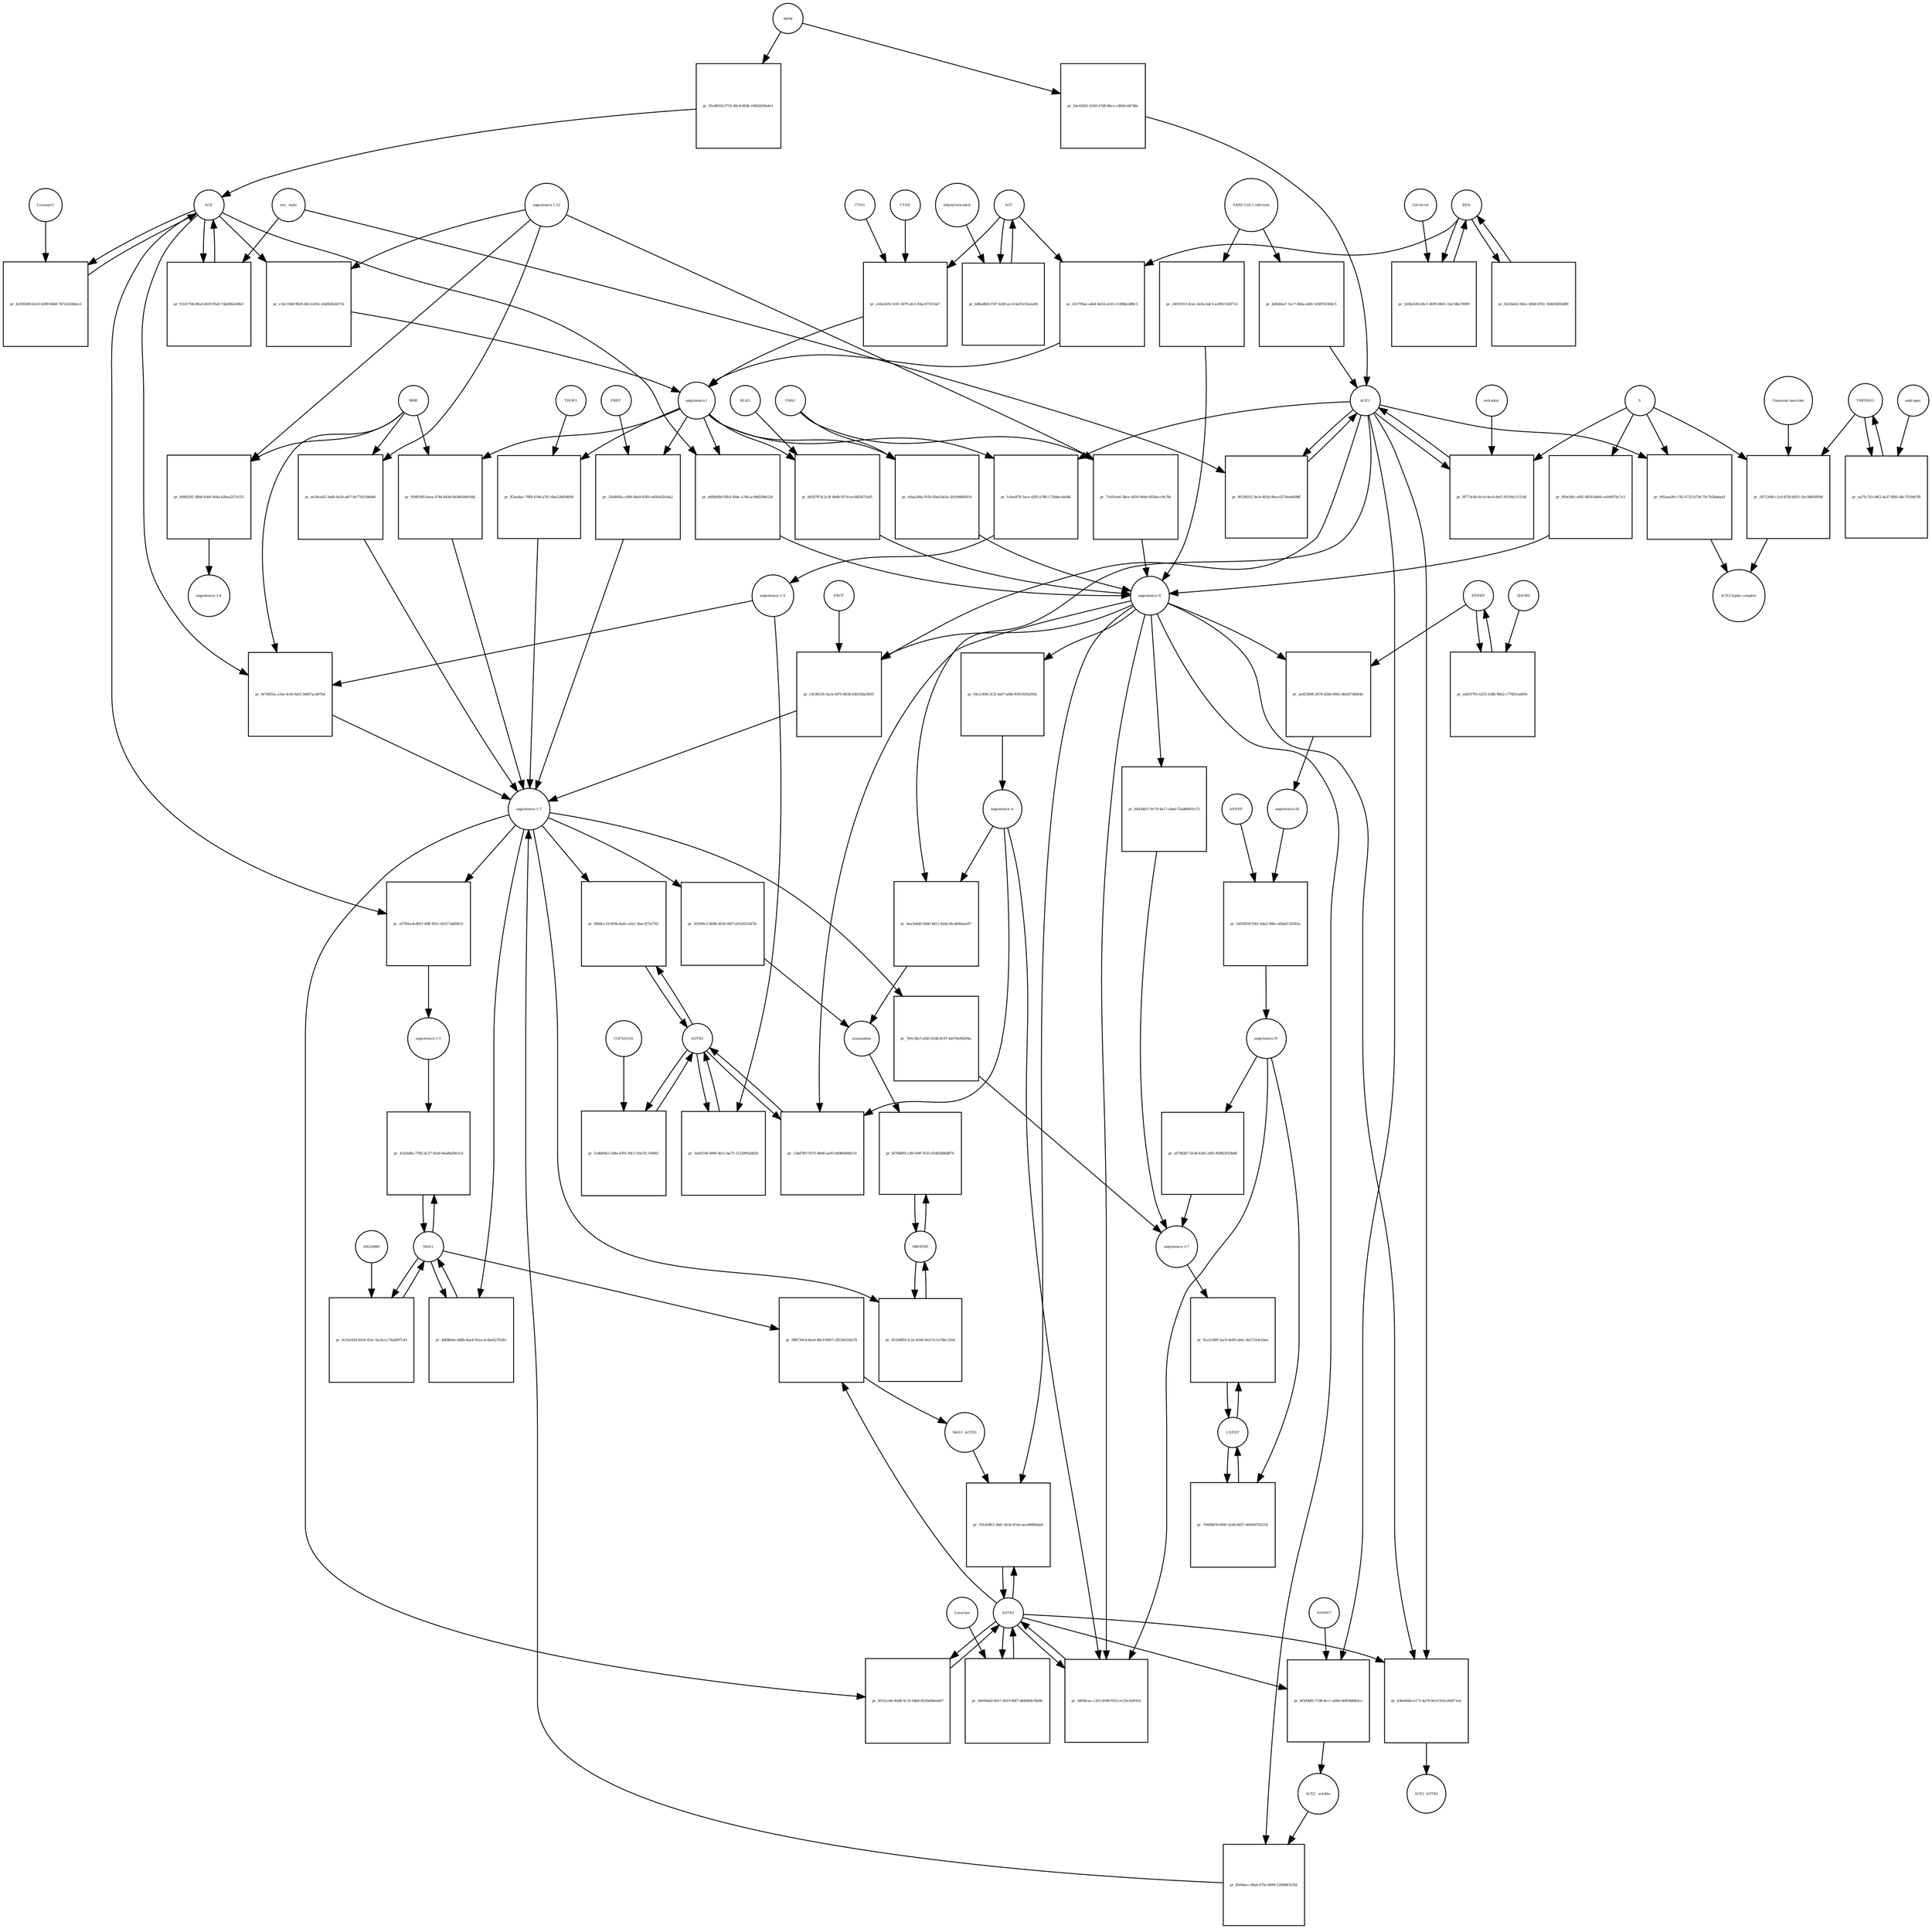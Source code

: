 strict digraph  {
"angiotensin I" [annotation="urn_miriam_obo.chebi_CHEBI%3A2718", bipartite=0, cls="simple chemical", fontsize=4, label="angiotensin I", shape=circle];
"pr_a6fbb9b0-95b3-49dc-a7d4-ac98d208e52d" [annotation="", bipartite=1, cls=process, fontsize=4, label="pr_a6fbb9b0-95b3-49dc-a7d4-ac98d208e52d", shape=square];
"angiotensin II" [annotation="urn_miriam_obo.chebi_CHEBI%3A2718", bipartite=0, cls="simple chemical", fontsize=4, label="angiotensin II", shape=circle];
ACE [annotation="urn_miriam_hgnc_HGNC%3A2707", bipartite=0, cls=macromolecule, fontsize=4, label=ACE, shape=circle];
"pr_1cfea876-5ace-45f9-a786-c726dec4a6d6" [annotation="", bipartite=1, cls=process, fontsize=4, label="pr_1cfea876-5ace-45f9-a786-c726dec4a6d6", shape=square];
"angiotensin 1-9" [annotation="urn_miriam_obo.chebi_CHEBI%3A80128", bipartite=0, cls="simple chemical", fontsize=4, label="angiotensin 1-9", shape=circle];
ACE2 [annotation="urn_miriam_hgnc_HGNC%3A13557", bipartite=0, cls=macromolecule, fontsize=4, label=ACE2, shape=circle];
"pr_9e74855a-a16e-4c4f-9af3-3d687acb97b4" [annotation="", bipartite=1, cls=process, fontsize=4, label="pr_9e74855a-a16e-4c4f-9af3-3d687acb97b4", shape=square];
"angiotensin 1-7" [annotation="urn_miriam_obo.chebi_CHEBI%3A55438", bipartite=0, cls="simple chemical", fontsize=4, label="angiotensin 1-7", shape=circle];
MME [annotation="urn_miriam_hgnc_HGNC%3A7154", bipartite=0, cls=macromolecule, fontsize=4, label=MME, shape=circle];
"pr_c4c9b518-5acb-4d75-8638-b3b530af3935" [annotation="", bipartite=1, cls=process, fontsize=4, label="pr_c4c9b518-5acb-4d75-8638-b3b530af3935", shape=square];
PRCP [annotation="urn_miriam_hgnc_HGNC%3A9344", bipartite=0, cls=macromolecule, fontsize=4, label=PRCP, shape=circle];
"pr_a5789ce4-d047-49ff-891c-60217a8d4812" [annotation="", bipartite=1, cls=process, fontsize=4, label="pr_a5789ce4-d047-49ff-891c-60217a8d4812", shape=square];
"angiotensin 1-5" [annotation="urn_miriam_obo.chebi_CHEBI%3A80129", bipartite=0, cls="simple chemical", fontsize=4, label="angiotensin 1-5", shape=circle];
REN [annotation="urn_miriam_hgnc_HGNC%3A9958", bipartite=0, cls=macromolecule, fontsize=4, label=REN, shape=circle];
"pr_520bc636-64c3-4695-b9e5-33a7d8a70009" [annotation="", bipartite=1, cls="omitted process", fontsize=4, label="pr_520bc636-64c3-4695-b9e5-33a7d8a70009", shape=square];
Calcitriol [annotation="urn_miriam_obo.chebi_CHEBI%3A17823", bipartite=0, cls="simple chemical", fontsize=4, label=Calcitriol, shape=circle];
AGT [annotation="urn_miriam_hgnc_HGNC%3A333", bipartite=0, cls=macromolecule, fontsize=4, label=AGT, shape=circle];
"pr_435795ae-ade4-4e54-a103-c5388dcd08c3" [annotation="", bipartite=1, cls=process, fontsize=4, label="pr_435795ae-ade4-4e54-a103-c5388dcd08c3", shape=square];
"pr_f69816f6-0aea-474d-8436-0b38654493dd" [annotation="", bipartite=1, cls=process, fontsize=4, label="pr_f69816f6-0aea-474d-8436-0b38654493dd", shape=square];
MAS1 [annotation="urn_miriam_hgnc_HGNC%3A6899", bipartite=0, cls=macromolecule, fontsize=4, label=MAS1, shape=circle];
"pr_422ebdfa-7392-4c37-92e6-0eaf8af8e1cd" [annotation="", bipartite=1, cls=process, fontsize=4, label="pr_422ebdfa-7392-4c37-92e6-0eaf8af8e1cd", shape=square];
"pr_302f06c5-869b-465d-94f7-a922023247fc" [annotation="", bipartite=1, cls=process, fontsize=4, label="pr_302f06c5-869b-465d-94f7-a922023247fc", shape=square];
alamandine [annotation="urn_miriam_pubchem.compound_44192273", bipartite=0, cls="simple chemical", fontsize=4, label=alamandine, shape=circle];
"pr_fdc2149d-315f-4a07-afb6-8391020a056b" [annotation="", bipartite=1, cls=process, fontsize=4, label="pr_fdc2149d-315f-4a07-afb6-8391020a056b", shape=square];
"angiotensin A" [annotation="urn_miriam_kegg.compound_C20970|urn_miriam_pubchem.compound_91691124", bipartite=0, cls="simple chemical", fontsize=4, label="angiotensin A", shape=circle];
"pr_6ea3e8d8-56b0-4d11-8a9a-f4cb844eae97" [annotation="", bipartite=1, cls=process, fontsize=4, label="pr_6ea3e8d8-56b0-4d11-8a9a-f4cb844eae97", shape=square];
"pr_aed23898-2874-428d-9865-6bfa9748064e" [annotation="", bipartite=1, cls=process, fontsize=4, label="pr_aed23898-2874-428d-9865-6bfa9748064e", shape=square];
"angiotensin III" [annotation="urn_miriam_obo.chebi_CHEBI%3A89666", bipartite=0, cls="simple chemical", fontsize=4, label="angiotensin III", shape=circle];
ENPEP [annotation="urn_miriam_hgnc_HGNC%3A3355", bipartite=0, cls=macromolecule, fontsize=4, label=ENPEP, shape=circle];
"pr_5d55f659-f561-44a5-960c-a0da6129283a" [annotation="", bipartite=1, cls=process, fontsize=4, label="pr_5d55f659-f561-44a5-960c-a0da6129283a", shape=square];
"angiotensin IV" [annotation="urn_miriam_obo.chebi_CHEBI%3A80127", bipartite=0, cls="simple chemical", fontsize=4, label="angiotensin IV", shape=circle];
"ANPEP " [annotation="urn_miriam_hgnc_HGNC%3A500", bipartite=0, cls=macromolecule, fontsize=4, label="ANPEP ", shape=circle];
AGTR2 [annotation="urn_miriam_hgnc_HGNC%3A338", bipartite=0, cls=macromolecule, fontsize=4, label=AGTR2, shape=circle];
"pr_1edb60b2-cb8e-4391-99c1-00a7fc7e8841" [annotation="", bipartite=1, cls=process, fontsize=4, label="pr_1edb60b2-cb8e-4391-99c1-00a7fc7e8841", shape=square];
CGP42112A [annotation="urn_miriam_obo.chebi_CHEBI%3A147302", bipartite=0, cls="simple chemical", fontsize=4, label=CGP42112A, shape=circle];
"pr_f421beb3-9d2c-484d-b7b1-30d20bf02d89" [annotation="", bipartite=1, cls=process, fontsize=4, label="pr_f421beb3-9d2c-484d-b7b1-30d20bf02d89", shape=square];
"pr_bf3d3bf5-7c96-4ccc-a660-0eff948db5cc" [annotation="", bipartite=1, cls=process, fontsize=4, label="pr_bf3d3bf5-7c96-4ccc-a660-0eff948db5cc", shape=square];
"ACE2_ soluble" [annotation="urn_miriam_hgnc.symbol_ACE2", bipartite=0, cls=macromolecule, fontsize=4, label="ACE2_ soluble", shape=circle];
ADAM17 [annotation="urn_miriam_hgnc_HGNC%3A195", bipartite=0, cls=macromolecule, fontsize=4, label=ADAM17, shape=circle];
AGTR1 [annotation="urn_miriam_hgnc_HGNC%3A336", bipartite=0, cls=macromolecule, fontsize=4, label=AGTR1, shape=circle];
"pr_c5dd7ff0-9370-4b68-aa95-b896849d011f" [annotation="", bipartite=1, cls=process, fontsize=4, label="pr_c5dd7ff0-9370-4b68-aa95-b896849d011f", shape=square];
"pr_20c45831-4549-47d8-8bcc-cd9d5c64748c" [annotation="", bipartite=1, cls=process, fontsize=4, label="pr_20c45831-4549-47d8-8bcc-cd9d5c64748c", shape=square];
aging [annotation="urn_miriam_obo.go_GO%3A0007568", bipartite=0, cls=phenotype, fontsize=4, label=aging, shape=circle];
MRGPRD [annotation="urn_miriam_hgnc_HGNC%3A29626", bipartite=0, cls=macromolecule, fontsize=4, label=MRGPRD, shape=circle];
"pr_bf7b68f9-c3f0-40ff-9525-634b5b86d876" [annotation="", bipartite=1, cls=process, fontsize=4, label="pr_bf7b68f9-c3f0-40ff-9525-634b5b86d876", shape=square];
"pr_ffe04acc-f8a4-475e-8b99-120f84f1b7bf" [annotation="", bipartite=1, cls=process, fontsize=4, label="pr_ffe04acc-f8a4-475e-8b99-120f84f1b7bf", shape=square];
"pr_91e88325-f755-48c8-865b-19602d36e4e1" [annotation="", bipartite=1, cls=process, fontsize=4, label="pr_91e88325-f755-48c8-865b-19602d36e4e1", shape=square];
"pr_8f536052-3acb-402d-9fea-6374eedd0bff" [annotation="", bipartite=1, cls=process, fontsize=4, label="pr_8f536052-3acb-402d-9fea-6374eedd0bff", shape=square];
"sex_ male" [annotation=urn_miriam_mesh_D008297, bipartite=0, cls=phenotype, fontsize=4, label="sex_ male", shape=circle];
"pr_9f0e56fc-ef82-4818-bb04-ca09497bc7e3" [annotation="", bipartite=1, cls=process, fontsize=4, label="pr_9f0e56fc-ef82-4818-bb04-ca09497bc7e3", shape=square];
S [annotation="urn_miriam_uniprot_P0DTC2|urn_miriam_uniprot_P59594", bipartite=0, cls=macromolecule, fontsize=4, label=S, shape=circle];
"pr_f514170d-80a3-461f-95e0-7dab962e08e3" [annotation="", bipartite=1, cls=process, fontsize=4, label="pr_f514170d-80a3-461f-95e0-7dab962e08e3", shape=square];
"pr_44f0bcac-c352-4598-9312-ec33cfa0f41b" [annotation="", bipartite=1, cls=process, fontsize=4, label="pr_44f0bcac-c352-4598-9312-ec33cfa0f41b", shape=square];
"pr_b36a604a-e171-4a79-9acf-932cd56f71e6" [annotation="", bipartite=1, cls=process, fontsize=4, label="pr_b36a604a-e171-4a79-9acf-932cd56f71e6", shape=square];
ACE2_AGTR1 [annotation=urn_miriam_pubmed_25225202, bipartite=0, cls=complex, fontsize=4, label=ACE2_AGTR1, shape=circle];
"pr_092aaa99-c742-4732-b736-70c7b38a6ad3" [annotation="", bipartite=1, cls=process, fontsize=4, label="pr_092aaa99-c742-4732-b736-70c7b38a6ad3", shape=square];
"ACE2-Spike complex" [annotation=urn_miriam_pubmed_32275855, bipartite=0, cls=complex, fontsize=4, label="ACE2-Spike complex", shape=circle];
"pr_24019313-dcec-4e0a-bdc3-a2891532671d" [annotation="", bipartite=1, cls=process, fontsize=4, label="pr_24019313-dcec-4e0a-bdc3-a2891532671d", shape=square];
"SARS-CoV-2 infection" [annotation="urn_miriam_taxonomy_2697049|urn_miriam_mesh_C000657245", bipartite=0, cls=phenotype, fontsize=4, label="SARS-CoV-2 infection", shape=circle];
"angiotensin 1-12" [annotation=urn_miriam_pubmed_27465904, bipartite=0, cls="simple chemical", fontsize=4, label="angiotensin 1-12", shape=circle];
"pr_71e91ee6-3bce-4659-96de-0030ecc9e78e" [annotation="", bipartite=1, cls=process, fontsize=4, label="pr_71e91ee6-3bce-4659-96de-0030ecc9e78e", shape=square];
CMA1 [annotation="urn_miriam_hgnc_HGNC%3A2097", bipartite=0, cls=macromolecule, fontsize=4, label=CMA1, shape=circle];
TMPRSS2 [annotation="urn_miriam_hgnc_HGNC%3A11876", bipartite=0, cls=macromolecule, fontsize=4, label=TMPRSS2, shape=circle];
"pr_ea75c7b3-d4f2-4a37-8f85-66c7f10d47f8" [annotation="", bipartite=1, cls="omitted process", fontsize=4, label="pr_ea75c7b3-d4f2-4a37-8f85-66c7f10d47f8", shape=square];
androgen [annotation="urn_miriam_obo.chebi_CHEBI%3A50113", bipartite=0, cls="simple chemical", fontsize=4, label=androgen, shape=circle];
"pr_bf6fd292-38b8-4366-964a-b2baa257e535" [annotation="", bipartite=1, cls=process, fontsize=4, label="pr_bf6fd292-38b8-4366-964a-b2baa257e535", shape=square];
"angiotensin 1-4" [annotation=urn_miriam_pubmed_22490446, bipartite=0, cls="simple chemical", fontsize=4, label="angiotensin 1-4", shape=circle];
"pr_98d730c4-dea0-48c9-8967-c8539c036e78" [annotation="", bipartite=1, cls=process, fontsize=4, label="pr_98d730c4-dea0-48c9-8967-c8539c036e78", shape=square];
MAS1_AGTR1 [annotation=urn_miriam_pubmed_15809376, bipartite=0, cls=complex, fontsize=4, label=MAS1_AGTR1, shape=circle];
"pr_19143963-38d1-463a-87a6-aecd06fbfba8" [annotation="", bipartite=1, cls=process, fontsize=4, label="pr_19143963-38d1-463a-87a6-aecd06fbfba8", shape=square];
"pr_6c935569-b3c0-4269-b668-787e23244ecd" [annotation="", bipartite=1, cls=process, fontsize=4, label="pr_6c935569-b3c0-4269-b668-787e23244ecd", shape=square];
Lisinopril [annotation="urn_miriam_obo.chebi_CHEBI%3A43755", bipartite=0, cls="simple chemical", fontsize=4, label=Lisinopril, shape=circle];
"pr_c14c1068-9620-40c5-b93c-b5d5b5e46752" [annotation="", bipartite=1, cls=process, fontsize=4, label="pr_c14c1068-9620-40c5-b93c-b5d5b5e46752", shape=square];
LNPEP [annotation="urn_miriam_hgnc_HGNC%3A6656", bipartite=0, cls=macromolecule, fontsize=4, label=LNPEP, shape=circle];
"pr_70480b78-0095-424b-8827-06f69d762318" [annotation="", bipartite=1, cls=process, fontsize=4, label="pr_70480b78-0095-424b-8827-06f69d762318", shape=square];
"pr_ee24ca43-3a68-4a50-a6f7-8e77d5106d4d" [annotation="", bipartite=1, cls=process, fontsize=4, label="pr_ee24ca43-3a68-4a50-a6f7-8e77d5106d4d", shape=square];
"pr_0c02e43d-4434-45ec-ba1b-ec74ab697c43" [annotation="", bipartite=1, cls=process, fontsize=4, label="pr_0c02e43d-4434-45ec-ba1b-ec74ab697c43", shape=square];
AR234960 [annotation="urn_miriam_pubchem.compound_146025955", bipartite=0, cls="simple chemical", fontsize=4, label=AR234960, shape=circle];
"pr_add10781-6255-428b-9b62-c774f2ead09e" [annotation="", bipartite=1, cls=process, fontsize=4, label="pr_add10781-6255-428b-9b62-c774f2ead09e", shape=square];
QGC001 [annotation=urn_miriam_pubmed_24337978, bipartite=0, cls="simple chemical", fontsize=4, label=QGC001, shape=circle];
"pr_ce6e2d35-5c01-487f-afe1-83ac67351be7" [annotation="", bipartite=1, cls=process, fontsize=4, label="pr_ce6e2d35-5c01-487f-afe1-83ac67351be7", shape=square];
CTSD [annotation="urn_miriam_hgnc_HGNC%3A2529", bipartite=0, cls=macromolecule, fontsize=4, label=CTSD, shape=circle];
CTSG [annotation="urn_miriam_hgnc_HGNC%3A2532", bipartite=0, cls=macromolecule, fontsize=4, label=CTSG, shape=circle];
"pr_e0aa248a-91fb-45ad-8a5a-2b109860f414" [annotation="", bipartite=1, cls=process, fontsize=4, label="pr_e0aa248a-91fb-45ad-8a5a-2b109860f414", shape=square];
"pr_b926787d-2c3f-4b8b-957d-ee5483d75a85" [annotation="", bipartite=1, cls=process, fontsize=4, label="pr_b926787d-2c3f-4b8b-957d-ee5483d75a85", shape=square];
KLK1 [annotation="urn_miriam_hgnc_HGNC%3A6357", bipartite=0, cls=macromolecule, fontsize=4, label=KLK1, shape=circle];
"pr_ff2ea4ac-70f8-4194-a761-6be22b83d050" [annotation="", bipartite=1, cls=process, fontsize=4, label="pr_ff2ea4ac-70f8-4194-a761-6be22b83d050", shape=square];
THOP1 [annotation="urn_miriam_hgnc_HGNC%3A11793", bipartite=0, cls=macromolecule, fontsize=4, label=THOP1, shape=circle];
"pr_33a8695a-c689-46a9-8385-e45fe42b14a2" [annotation="", bipartite=1, cls=process, fontsize=4, label="pr_33a8695a-c689-46a9-8385-e45fe42b14a2", shape=square];
PREP [annotation="urn_miriam_hgnc_HGNC%3A9358", bipartite=0, cls=macromolecule, fontsize=4, label=PREP, shape=circle];
"pr_50e004d2-8417-4019-80f7-d849b9b78e86" [annotation="", bipartite=1, cls=process, fontsize=4, label="pr_50e004d2-8417-4019-80f7-d849b9b78e86", shape=square];
Losartan [annotation="urn_miriam_obo.chebi_CHEBI%3A6541", bipartite=0, cls="simple chemical", fontsize=4, label=Losartan, shape=circle];
"pr_b032ce4e-82d6-4c33-94d4-d535e84eeb07" [annotation="", bipartite=1, cls=process, fontsize=4, label="pr_b032ce4e-82d6-4c33-94d4-d535e84eeb07", shape=square];
"pr_688dcc10-093b-4a6c-a5a1-3bec5f7a5781" [annotation="", bipartite=1, cls=process, fontsize=4, label="pr_688dcc10-093b-4a6c-a5a1-3bec5f7a5781", shape=square];
"pr_3efaf1d9-4890-4b1c-ba75-2122095e802b" [annotation="", bipartite=1, cls=process, fontsize=4, label="pr_3efaf1d9-4890-4b1c-ba75-2122095e802b", shape=square];
"pr_4dfdb0ae-dd8b-4ae4-91ea-ac4ae6276283" [annotation="", bipartite=1, cls=process, fontsize=4, label="pr_4dfdb0ae-dd8b-4ae4-91ea-ac4ae6276283", shape=square];
"pr_d11b48fd-5c2a-4566-9ecf-fc1a70bc31b4" [annotation="", bipartite=1, cls=process, fontsize=4, label="pr_d11b48fd-5c2a-4566-9ecf-fc1a70bc31b4", shape=square];
"pr_7b9c28cf-a5d5-42db-8c97-4a976e86294a" [annotation="", bipartite=1, cls=process, fontsize=4, label="pr_7b9c28cf-a5d5-42db-8c97-4a976e86294a", shape=square];
"angiotensin 3-7" [annotation=urn_miriam_pubmed_30934934, bipartite=0, cls="simple chemical", fontsize=4, label="angiotensin 3-7", shape=circle];
"pr_b445db57-8c79-4a17-a0ad-72ad88601e72" [annotation="", bipartite=1, cls=process, fontsize=4, label="pr_b445db57-8c79-4a17-a0ad-72ad88601e72", shape=square];
"pr_af79d2d7-5e3d-43d5-af85-f69fb3010b86" [annotation="", bipartite=1, cls=process, fontsize=4, label="pr_af79d2d7-5e3d-43d5-af85-f69fb3010b86", shape=square];
"pr_5471264f-c2cd-47fd-b925-1bc58893f49d" [annotation="", bipartite=1, cls="omitted process", fontsize=4, label="pr_5471264f-c2cd-47fd-b925-1bc58893f49d", shape=square];
"Camostat mesilate" [annotation="urn_miriam_obo.chebi_CHEBI%3A135632", bipartite=0, cls="simple chemical", fontsize=4, label="Camostat mesilate", shape=circle];
"pr_0ca5c889-3ac9-4e69-ab6c-9a5721de1bea" [annotation="", bipartite=1, cls=process, fontsize=4, label="pr_0ca5c889-3ac9-4e69-ab6c-9a5721de1bea", shape=square];
"pr_0f773cbb-0ccb-4ec6-8af1-95104c2131d4" [annotation="", bipartite=1, cls="omitted process", fontsize=4, label="pr_0f773cbb-0ccb-4ec6-8af1-95104c2131d4", shape=square];
estradiol [annotation="urn_miriam_obo.chebi_CHEBI%3A16469", bipartite=0, cls="simple chemical", fontsize=4, label=estradiol, shape=circle];
"pr_b48ad825-f5f7-420f-acc6-bef1e55eea96" [annotation="", bipartite=1, cls="omitted process", fontsize=4, label="pr_b48ad825-f5f7-420f-acc6-bef1e55eea96", shape=square];
ethynylestradiol [annotation="urn_miriam_obo.chebi_CHEBI%3A4903", bipartite=0, cls="simple chemical", fontsize=4, label=ethynylestradiol, shape=circle];
"pr_bd560ea7-1ec7-4b6a-a6fd-1d38762364c5" [annotation="", bipartite=1, cls=process, fontsize=4, label="pr_bd560ea7-1ec7-4b6a-a6fd-1d38762364c5", shape=square];
"angiotensin I" -> "pr_a6fbb9b0-95b3-49dc-a7d4-ac98d208e52d"  [annotation="", interaction_type=consumption];
"angiotensin I" -> "pr_1cfea876-5ace-45f9-a786-c726dec4a6d6"  [annotation="", interaction_type=consumption];
"angiotensin I" -> "pr_f69816f6-0aea-474d-8436-0b38654493dd"  [annotation="", interaction_type=consumption];
"angiotensin I" -> "pr_e0aa248a-91fb-45ad-8a5a-2b109860f414"  [annotation="", interaction_type=consumption];
"angiotensin I" -> "pr_b926787d-2c3f-4b8b-957d-ee5483d75a85"  [annotation="", interaction_type=consumption];
"angiotensin I" -> "pr_ff2ea4ac-70f8-4194-a761-6be22b83d050"  [annotation="", interaction_type=consumption];
"angiotensin I" -> "pr_33a8695a-c689-46a9-8385-e45fe42b14a2"  [annotation="", interaction_type=consumption];
"pr_a6fbb9b0-95b3-49dc-a7d4-ac98d208e52d" -> "angiotensin II"  [annotation="", interaction_type=production];
"angiotensin II" -> "pr_c4c9b518-5acb-4d75-8638-b3b530af3935"  [annotation="", interaction_type=consumption];
"angiotensin II" -> "pr_fdc2149d-315f-4a07-afb6-8391020a056b"  [annotation="", interaction_type=consumption];
"angiotensin II" -> "pr_aed23898-2874-428d-9865-6bfa9748064e"  [annotation="", interaction_type=consumption];
"angiotensin II" -> "pr_c5dd7ff0-9370-4b68-aa95-b896849d011f"  [annotation="urn_miriam_pubmed_17630322|urn_miriam_taxonomy_9606|urn_miriam_pubmed_17138938", interaction_type=stimulation];
"angiotensin II" -> "pr_ffe04acc-f8a4-475e-8b99-120f84f1b7bf"  [annotation="", interaction_type=consumption];
"angiotensin II" -> "pr_44f0bcac-c352-4598-9312-ec33cfa0f41b"  [annotation="urn_miriam_pubmed_26497614|urn_miriam_taxonomy_10116|urn_miriam_pubmed_17630322|urn_miriam_pubmed_32333398|urn_miriam_pubmed_17138938|urn_miriam_taxonomy_9606", interaction_type=stimulation];
"angiotensin II" -> "pr_b36a604a-e171-4a79-9acf-932cd56f71e6"  [annotation="urn_miriam_pubmed_25225202|urn_miriam_taxonomy_9606", interaction_type=inhibition];
"angiotensin II" -> "pr_19143963-38d1-463a-87a6-aecd06fbfba8"  [annotation="urn_miriam_pubmed_15809376|urn_miriam_taxonomy_9606", interaction_type=stimulation];
"angiotensin II" -> "pr_b445db57-8c79-4a17-a0ad-72ad88601e72"  [annotation="", interaction_type=consumption];
ACE -> "pr_a6fbb9b0-95b3-49dc-a7d4-ac98d208e52d"  [annotation="urn_miriam_taxonomy_9606|urn_miriam_pubmed_10969042", interaction_type=catalysis];
ACE -> "pr_9e74855a-a16e-4c4f-9af3-3d687acb97b4"  [annotation="urn_miriam_pubmed_15283675|urn_miriam_taxonomy_9606", interaction_type=catalysis];
ACE -> "pr_a5789ce4-d047-49ff-891c-60217a8d4812"  [annotation="urn_miriam_pubmed_10969042|urn_miriam_taxonomy_9606", interaction_type=catalysis];
ACE -> "pr_f514170d-80a3-461f-95e0-7dab962e08e3"  [annotation="", interaction_type=consumption];
ACE -> "pr_6c935569-b3c0-4269-b668-787e23244ecd"  [annotation="", interaction_type=consumption];
ACE -> "pr_c14c1068-9620-40c5-b93c-b5d5b5e46752"  [annotation="urn_miriam_pubmed_22490446|urn_miriam_taxonomy_10116", interaction_type=catalysis];
"pr_1cfea876-5ace-45f9-a786-c726dec4a6d6" -> "angiotensin 1-9"  [annotation="", interaction_type=production];
"angiotensin 1-9" -> "pr_9e74855a-a16e-4c4f-9af3-3d687acb97b4"  [annotation="", interaction_type=consumption];
"angiotensin 1-9" -> "pr_3efaf1d9-4890-4b1c-ba75-2122095e802b"  [annotation="urn_miriam_pubmed_30048754|urn_miriam_taxonomy_10116", interaction_type=stimulation];
ACE2 -> "pr_1cfea876-5ace-45f9-a786-c726dec4a6d6"  [annotation="urn_miriam_pubmed_10969042|urn_miriam_taxonomy_9606", interaction_type=catalysis];
ACE2 -> "pr_c4c9b518-5acb-4d75-8638-b3b530af3935"  [annotation="urn_miriam_taxonomy_10090|urn_miriam_pubmed_23392115", interaction_type=catalysis];
ACE2 -> "pr_6ea3e8d8-56b0-4d11-8a9a-f4cb844eae97"  [annotation="urn_miriam_pubmed_23446738|urn_miriam_taxonomy_9606", interaction_type=catalysis];
ACE2 -> "pr_bf3d3bf5-7c96-4ccc-a660-0eff948db5cc"  [annotation="", interaction_type=consumption];
ACE2 -> "pr_8f536052-3acb-402d-9fea-6374eedd0bff"  [annotation="", interaction_type=consumption];
ACE2 -> "pr_b36a604a-e171-4a79-9acf-932cd56f71e6"  [annotation="", interaction_type=consumption];
ACE2 -> "pr_092aaa99-c742-4732-b736-70c7b38a6ad3"  [annotation="", interaction_type=consumption];
ACE2 -> "pr_0f773cbb-0ccb-4ec6-8af1-95104c2131d4"  [annotation="", interaction_type=consumption];
"pr_9e74855a-a16e-4c4f-9af3-3d687acb97b4" -> "angiotensin 1-7"  [annotation="", interaction_type=production];
"angiotensin 1-7" -> "pr_a5789ce4-d047-49ff-891c-60217a8d4812"  [annotation="", interaction_type=consumption];
"angiotensin 1-7" -> "pr_302f06c5-869b-465d-94f7-a922023247fc"  [annotation="", interaction_type=consumption];
"angiotensin 1-7" -> "pr_b032ce4e-82d6-4c33-94d4-d535e84eeb07"  [annotation="urn_miriam_pubmed_29928987|urn_miriam_taxonomy_9606", interaction_type=inhibition];
"angiotensin 1-7" -> "pr_688dcc10-093b-4a6c-a5a1-3bec5f7a5781"  [annotation="urn_miriam_pubmed_15767466|urn_miriam_taxonomy_10116", interaction_type=stimulation];
"angiotensin 1-7" -> "pr_4dfdb0ae-dd8b-4ae4-91ea-ac4ae6276283"  [annotation="urn_miriam_pubmed_27217404|urn_miriam_taxonomy_9606", interaction_type=stimulation];
"angiotensin 1-7" -> "pr_d11b48fd-5c2a-4566-9ecf-fc1a70bc31b4"  [annotation="urn_miriam_pubmed_27217404|urn_miriam_taxonomy_9606", interaction_type=stimulation];
"angiotensin 1-7" -> "pr_7b9c28cf-a5d5-42db-8c97-4a976e86294a"  [annotation="", interaction_type=consumption];
MME -> "pr_9e74855a-a16e-4c4f-9af3-3d687acb97b4"  [annotation="urn_miriam_pubmed_15283675|urn_miriam_taxonomy_9606", interaction_type=catalysis];
MME -> "pr_f69816f6-0aea-474d-8436-0b38654493dd"  [annotation="urn_miriam_taxonomy_9606|urn_miriam_pubmed_15283675", interaction_type=catalysis];
MME -> "pr_bf6fd292-38b8-4366-964a-b2baa257e535"  [annotation="urn_miriam_pubmed_22490446|urn_miriam_taxonomy_10116", interaction_type=catalysis];
MME -> "pr_ee24ca43-3a68-4a50-a6f7-8e77d5106d4d"  [annotation="urn_miriam_pubmed_22490446|urn_miriam_taxonomy_10116", interaction_type=catalysis];
"pr_c4c9b518-5acb-4d75-8638-b3b530af3935" -> "angiotensin 1-7"  [annotation="", interaction_type=production];
PRCP -> "pr_c4c9b518-5acb-4d75-8638-b3b530af3935"  [annotation="urn_miriam_taxonomy_10090|urn_miriam_pubmed_23392115", interaction_type=catalysis];
"pr_a5789ce4-d047-49ff-891c-60217a8d4812" -> "angiotensin 1-5"  [annotation="", interaction_type=production];
"angiotensin 1-5" -> "pr_422ebdfa-7392-4c37-92e6-0eaf8af8e1cd"  [annotation="urn_miriam_pubmed_27660028|urn_miriam_taxonomy_10116", interaction_type=stimulation];
REN -> "pr_520bc636-64c3-4695-b9e5-33a7d8a70009"  [annotation="", interaction_type=consumption];
REN -> "pr_435795ae-ade4-4e54-a103-c5388dcd08c3"  [annotation="urn_miriam_pubmed_10585461|urn_miriam_taxonomy_9606", interaction_type=catalysis];
REN -> "pr_f421beb3-9d2c-484d-b7b1-30d20bf02d89"  [annotation="", interaction_type=consumption];
"pr_520bc636-64c3-4695-b9e5-33a7d8a70009" -> REN  [annotation="", interaction_type=production];
Calcitriol -> "pr_520bc636-64c3-4695-b9e5-33a7d8a70009"  [annotation="urn_miriam_pubmed_12122115|urn_miriam_taxonomy_10090", interaction_type=inhibition];
AGT -> "pr_435795ae-ade4-4e54-a103-c5388dcd08c3"  [annotation="", interaction_type=consumption];
AGT -> "pr_ce6e2d35-5c01-487f-afe1-83ac67351be7"  [annotation="", interaction_type=consumption];
AGT -> "pr_b48ad825-f5f7-420f-acc6-bef1e55eea96"  [annotation="", interaction_type=consumption];
"pr_435795ae-ade4-4e54-a103-c5388dcd08c3" -> "angiotensin I"  [annotation="", interaction_type=production];
"pr_f69816f6-0aea-474d-8436-0b38654493dd" -> "angiotensin 1-7"  [annotation="", interaction_type=production];
MAS1 -> "pr_422ebdfa-7392-4c37-92e6-0eaf8af8e1cd"  [annotation="", interaction_type=consumption];
MAS1 -> "pr_98d730c4-dea0-48c9-8967-c8539c036e78"  [annotation="", interaction_type=consumption];
MAS1 -> "pr_0c02e43d-4434-45ec-ba1b-ec74ab697c43"  [annotation="", interaction_type=consumption];
MAS1 -> "pr_4dfdb0ae-dd8b-4ae4-91ea-ac4ae6276283"  [annotation="", interaction_type=consumption];
"pr_422ebdfa-7392-4c37-92e6-0eaf8af8e1cd" -> MAS1  [annotation="", interaction_type=production];
"pr_302f06c5-869b-465d-94f7-a922023247fc" -> alamandine  [annotation="", interaction_type=production];
alamandine -> "pr_bf7b68f9-c3f0-40ff-9525-634b5b86d876"  [annotation="urn_miriam_pubmed_23446738|urn_miriam_taxonomy_9606", interaction_type=stimulation];
"pr_fdc2149d-315f-4a07-afb6-8391020a056b" -> "angiotensin A"  [annotation="", interaction_type=production];
"angiotensin A" -> "pr_6ea3e8d8-56b0-4d11-8a9a-f4cb844eae97"  [annotation="", interaction_type=consumption];
"angiotensin A" -> "pr_c5dd7ff0-9370-4b68-aa95-b896849d011f"  [annotation="urn_miriam_pubmed_17630322|urn_miriam_taxonomy_9606|urn_miriam_pubmed_17138938", interaction_type=stimulation];
"angiotensin A" -> "pr_44f0bcac-c352-4598-9312-ec33cfa0f41b"  [annotation="urn_miriam_pubmed_26497614|urn_miriam_taxonomy_10116|urn_miriam_pubmed_17630322|urn_miriam_pubmed_32333398|urn_miriam_pubmed_17138938|urn_miriam_taxonomy_9606", interaction_type=stimulation];
"pr_6ea3e8d8-56b0-4d11-8a9a-f4cb844eae97" -> alamandine  [annotation="", interaction_type=production];
"pr_aed23898-2874-428d-9865-6bfa9748064e" -> "angiotensin III"  [annotation="", interaction_type=production];
"angiotensin III" -> "pr_5d55f659-f561-44a5-960c-a0da6129283a"  [annotation="", interaction_type=consumption];
ENPEP -> "pr_aed23898-2874-428d-9865-6bfa9748064e"  [annotation="urn_miriam_pubmed_8876246|urn_miriam_taxonomy_10090", interaction_type=catalysis];
ENPEP -> "pr_add10781-6255-428b-9b62-c774f2ead09e"  [annotation="", interaction_type=consumption];
"pr_5d55f659-f561-44a5-960c-a0da6129283a" -> "angiotensin IV"  [annotation="", interaction_type=production];
"angiotensin IV" -> "pr_44f0bcac-c352-4598-9312-ec33cfa0f41b"  [annotation="urn_miriam_pubmed_26497614|urn_miriam_taxonomy_10116|urn_miriam_pubmed_17630322|urn_miriam_pubmed_32333398|urn_miriam_pubmed_17138938|urn_miriam_taxonomy_9606", interaction_type=stimulation];
"angiotensin IV" -> "pr_70480b78-0095-424b-8827-06f69d762318"  [annotation="urn_miriam_pubmed_11707427|urn_miriam_taxonomy_9606", interaction_type=stimulation];
"angiotensin IV" -> "pr_af79d2d7-5e3d-43d5-af85-f69fb3010b86"  [annotation="", interaction_type=consumption];
"ANPEP " -> "pr_5d55f659-f561-44a5-960c-a0da6129283a"  [annotation="urn_miriam_pubmed_8876246|urn_miriam_taxonomy_10090", interaction_type=catalysis];
AGTR2 -> "pr_1edb60b2-cb8e-4391-99c1-00a7fc7e8841"  [annotation="", interaction_type=consumption];
AGTR2 -> "pr_c5dd7ff0-9370-4b68-aa95-b896849d011f"  [annotation="", interaction_type=consumption];
AGTR2 -> "pr_688dcc10-093b-4a6c-a5a1-3bec5f7a5781"  [annotation="", interaction_type=consumption];
AGTR2 -> "pr_3efaf1d9-4890-4b1c-ba75-2122095e802b"  [annotation="", interaction_type=consumption];
"pr_1edb60b2-cb8e-4391-99c1-00a7fc7e8841" -> AGTR2  [annotation="", interaction_type=production];
CGP42112A -> "pr_1edb60b2-cb8e-4391-99c1-00a7fc7e8841"  [annotation="urn_miriam_pubmed_25014541|urn_miriam_taxonomy_9606", interaction_type=stimulation];
"pr_f421beb3-9d2c-484d-b7b1-30d20bf02d89" -> REN  [annotation="", interaction_type=production];
"pr_bf3d3bf5-7c96-4ccc-a660-0eff948db5cc" -> "ACE2_ soluble"  [annotation="", interaction_type=production];
"ACE2_ soluble" -> "pr_ffe04acc-f8a4-475e-8b99-120f84f1b7bf"  [annotation="urn_miriam_pubmed_28512108|urn_miriam_taxonomy_9606", interaction_type=stimulation];
ADAM17 -> "pr_bf3d3bf5-7c96-4ccc-a660-0eff948db5cc"  [annotation="urn_miriam_pubmed_24227843|urn_miriam_taxonomy_9606|urn_miriam_pubmed_32333398|urn_miriam_pubmed_28512108", interaction_type=catalysis];
AGTR1 -> "pr_bf3d3bf5-7c96-4ccc-a660-0eff948db5cc"  [annotation="urn_miriam_pubmed_24227843|urn_miriam_taxonomy_9606|urn_miriam_pubmed_32333398|urn_miriam_pubmed_28512108", interaction_type=stimulation];
AGTR1 -> "pr_44f0bcac-c352-4598-9312-ec33cfa0f41b"  [annotation="", interaction_type=consumption];
AGTR1 -> "pr_b36a604a-e171-4a79-9acf-932cd56f71e6"  [annotation="", interaction_type=consumption];
AGTR1 -> "pr_98d730c4-dea0-48c9-8967-c8539c036e78"  [annotation="", interaction_type=consumption];
AGTR1 -> "pr_19143963-38d1-463a-87a6-aecd06fbfba8"  [annotation="", interaction_type=consumption];
AGTR1 -> "pr_50e004d2-8417-4019-80f7-d849b9b78e86"  [annotation="", interaction_type=consumption];
AGTR1 -> "pr_b032ce4e-82d6-4c33-94d4-d535e84eeb07"  [annotation="", interaction_type=consumption];
"pr_c5dd7ff0-9370-4b68-aa95-b896849d011f" -> AGTR2  [annotation="", interaction_type=production];
"pr_20c45831-4549-47d8-8bcc-cd9d5c64748c" -> ACE2  [annotation="", interaction_type=production];
aging -> "pr_20c45831-4549-47d8-8bcc-cd9d5c64748c"  [annotation="urn_miriam_pubmed_20689271|urn_miriam_taxonomy_10116", interaction_type=inhibition];
aging -> "pr_91e88325-f755-48c8-865b-19602d36e4e1"  [annotation="urn_miriam_pubmed_20689271|urn_miriam_taxonomy_10116", interaction_type=stimulation];
MRGPRD -> "pr_bf7b68f9-c3f0-40ff-9525-634b5b86d876"  [annotation="", interaction_type=consumption];
MRGPRD -> "pr_d11b48fd-5c2a-4566-9ecf-fc1a70bc31b4"  [annotation="", interaction_type=consumption];
"pr_bf7b68f9-c3f0-40ff-9525-634b5b86d876" -> MRGPRD  [annotation="", interaction_type=production];
"pr_ffe04acc-f8a4-475e-8b99-120f84f1b7bf" -> "angiotensin 1-7"  [annotation="", interaction_type=production];
"pr_91e88325-f755-48c8-865b-19602d36e4e1" -> ACE  [annotation="", interaction_type=production];
"pr_8f536052-3acb-402d-9fea-6374eedd0bff" -> ACE2  [annotation="", interaction_type=production];
"sex_ male" -> "pr_8f536052-3acb-402d-9fea-6374eedd0bff"  [annotation="urn_miriam_pubmed_26171856|urn_miriam_taxonomy_10116", interaction_type=stimulation];
"sex_ male" -> "pr_f514170d-80a3-461f-95e0-7dab962e08e3"  [annotation="urn_miriam_pubmed_26171856|urn_miriam_taxonomy_10116", interaction_type=stimulation];
"pr_9f0e56fc-ef82-4818-bb04-ca09497bc7e3" -> "angiotensin II"  [annotation="", interaction_type=production];
S -> "pr_9f0e56fc-ef82-4818-bb04-ca09497bc7e3"  [annotation="urn_miriam_pubmed_16007097|urn_miriam_taxonomy_10090|urn_miriam_uniprot_P59594", interaction_type=stimulation];
S -> "pr_092aaa99-c742-4732-b736-70c7b38a6ad3"  [annotation="", interaction_type=consumption];
S -> "pr_5471264f-c2cd-47fd-b925-1bc58893f49d"  [annotation="", interaction_type=consumption];
S -> "pr_0f773cbb-0ccb-4ec6-8af1-95104c2131d4"  [annotation="urn_miriam_pubmed_32432918|urn_miriam_taxonomy_9606|urn_miriam_pubmed_19864379|urn_miriam_uniprot_P59594", interaction_type=inhibition];
"pr_f514170d-80a3-461f-95e0-7dab962e08e3" -> ACE  [annotation="", interaction_type=production];
"pr_44f0bcac-c352-4598-9312-ec33cfa0f41b" -> AGTR1  [annotation="", interaction_type=production];
"pr_b36a604a-e171-4a79-9acf-932cd56f71e6" -> ACE2_AGTR1  [annotation="", interaction_type=production];
"pr_092aaa99-c742-4732-b736-70c7b38a6ad3" -> "ACE2-Spike complex"  [annotation="", interaction_type=production];
"pr_24019313-dcec-4e0a-bdc3-a2891532671d" -> "angiotensin II"  [annotation="", interaction_type=production];
"SARS-CoV-2 infection" -> "pr_24019313-dcec-4e0a-bdc3-a2891532671d"  [annotation="urn_miriam_pubmed_32048163|urn_miriam_taxonomy_9606", interaction_type=stimulation];
"SARS-CoV-2 infection" -> "pr_bd560ea7-1ec7-4b6a-a6fd-1d38762364c5"  [annotation="urn_miriam_pubmed_32408336|urn_miriam_taxonomy_9606", interaction_type=inhibition];
"angiotensin 1-12" -> "pr_71e91ee6-3bce-4659-96de-0030ecc9e78e"  [annotation="", interaction_type=consumption];
"angiotensin 1-12" -> "pr_bf6fd292-38b8-4366-964a-b2baa257e535"  [annotation="", interaction_type=consumption];
"angiotensin 1-12" -> "pr_c14c1068-9620-40c5-b93c-b5d5b5e46752"  [annotation="", interaction_type=consumption];
"angiotensin 1-12" -> "pr_ee24ca43-3a68-4a50-a6f7-8e77d5106d4d"  [annotation="", interaction_type=consumption];
"pr_71e91ee6-3bce-4659-96de-0030ecc9e78e" -> "angiotensin II"  [annotation="", interaction_type=production];
CMA1 -> "pr_71e91ee6-3bce-4659-96de-0030ecc9e78e"  [annotation="urn_miriam_pubmed_22180785|urn_miriam_taxonomy_9606", interaction_type=catalysis];
CMA1 -> "pr_e0aa248a-91fb-45ad-8a5a-2b109860f414"  [annotation="urn_miriam_pubmed_2266130|urn_miriam_taxonomy_9606", interaction_type=catalysis];
TMPRSS2 -> "pr_ea75c7b3-d4f2-4a37-8f85-66c7f10d47f8"  [annotation="", interaction_type=consumption];
TMPRSS2 -> "pr_5471264f-c2cd-47fd-b925-1bc58893f49d"  [annotation="urn_miriam_pubmed_32142651|urn_miriam_taxonomy_9606|urn_miriam_uniprot_P0DTC2", interaction_type=stimulation];
"pr_ea75c7b3-d4f2-4a37-8f85-66c7f10d47f8" -> TMPRSS2  [annotation="", interaction_type=production];
androgen -> "pr_ea75c7b3-d4f2-4a37-8f85-66c7f10d47f8"  [annotation="urn_miriam_pubmed_10485450|urn_miriam_taxonomy_9606", interaction_type=stimulation];
"pr_bf6fd292-38b8-4366-964a-b2baa257e535" -> "angiotensin 1-4"  [annotation="", interaction_type=production];
"pr_98d730c4-dea0-48c9-8967-c8539c036e78" -> MAS1_AGTR1  [annotation="", interaction_type=production];
MAS1_AGTR1 -> "pr_19143963-38d1-463a-87a6-aecd06fbfba8"  [annotation="urn_miriam_pubmed_15809376|urn_miriam_taxonomy_9606", interaction_type=inhibition];
"pr_19143963-38d1-463a-87a6-aecd06fbfba8" -> AGTR1  [annotation="", interaction_type=production];
"pr_6c935569-b3c0-4269-b668-787e23244ecd" -> ACE  [annotation="", interaction_type=production];
Lisinopril -> "pr_6c935569-b3c0-4269-b668-787e23244ecd"  [annotation="urn_miriam_pubmed_2550696|urn_miriam_taxonomy_9606", interaction_type=inhibition];
"pr_c14c1068-9620-40c5-b93c-b5d5b5e46752" -> "angiotensin I"  [annotation="", interaction_type=production];
LNPEP -> "pr_70480b78-0095-424b-8827-06f69d762318"  [annotation="", interaction_type=consumption];
LNPEP -> "pr_0ca5c889-3ac9-4e69-ab6c-9a5721de1bea"  [annotation="", interaction_type=consumption];
"pr_70480b78-0095-424b-8827-06f69d762318" -> LNPEP  [annotation="", interaction_type=production];
"pr_ee24ca43-3a68-4a50-a6f7-8e77d5106d4d" -> "angiotensin 1-7"  [annotation="", interaction_type=production];
"pr_0c02e43d-4434-45ec-ba1b-ec74ab697c43" -> MAS1  [annotation="", interaction_type=production];
AR234960 -> "pr_0c02e43d-4434-45ec-ba1b-ec74ab697c43"  [annotation="urn_miriam_pubmed_29287092|urn_miriam_taxonomy_9606", interaction_type=stimulation];
"pr_add10781-6255-428b-9b62-c774f2ead09e" -> ENPEP  [annotation="", interaction_type=production];
QGC001 -> "pr_add10781-6255-428b-9b62-c774f2ead09e"  [annotation="urn_miriam_pubmed_22710644|urn_miriam_taxonomy_10116", interaction_type=inhibition];
"pr_ce6e2d35-5c01-487f-afe1-83ac67351be7" -> "angiotensin I"  [annotation="", interaction_type=production];
CTSD -> "pr_ce6e2d35-5c01-487f-afe1-83ac67351be7"  [annotation="urn_miriam_pubmed_6172448|urn_miriam_taxonomy_9606", interaction_type=catalysis];
CTSG -> "pr_ce6e2d35-5c01-487f-afe1-83ac67351be7"  [annotation="urn_miriam_pubmed_6172448|urn_miriam_taxonomy_9606", interaction_type=catalysis];
"pr_e0aa248a-91fb-45ad-8a5a-2b109860f414" -> "angiotensin II"  [annotation="", interaction_type=production];
"pr_b926787d-2c3f-4b8b-957d-ee5483d75a85" -> "angiotensin II"  [annotation="", interaction_type=production];
KLK1 -> "pr_b926787d-2c3f-4b8b-957d-ee5483d75a85"  [annotation="urn_miriam_taxonomy_9823|urn_miriam_pubmed_6555043", interaction_type=catalysis];
"pr_ff2ea4ac-70f8-4194-a761-6be22b83d050" -> "angiotensin 1-7"  [annotation="", interaction_type=production];
THOP1 -> "pr_ff2ea4ac-70f8-4194-a761-6be22b83d050"  [annotation="urn_miriam_pubmed_24041943|urn_miriam_taxonomy_10116", interaction_type=catalysis];
"pr_33a8695a-c689-46a9-8385-e45fe42b14a2" -> "angiotensin 1-7"  [annotation="", interaction_type=production];
PREP -> "pr_33a8695a-c689-46a9-8385-e45fe42b14a2"  [annotation="urn_miriam_pubmed_1310484|urn_miriam_taxonomy_9606", interaction_type=catalysis];
"pr_50e004d2-8417-4019-80f7-d849b9b78e86" -> AGTR1  [annotation="", interaction_type=production];
Losartan -> "pr_50e004d2-8417-4019-80f7-d849b9b78e86"  [annotation="urn_miriam_pubmed_24530803|urn_miriam_taxonomy_8355", interaction_type=inhibition];
"pr_b032ce4e-82d6-4c33-94d4-d535e84eeb07" -> AGTR1  [annotation="", interaction_type=production];
"pr_688dcc10-093b-4a6c-a5a1-3bec5f7a5781" -> AGTR2  [annotation="", interaction_type=production];
"pr_3efaf1d9-4890-4b1c-ba75-2122095e802b" -> AGTR2  [annotation="", interaction_type=production];
"pr_4dfdb0ae-dd8b-4ae4-91ea-ac4ae6276283" -> MAS1  [annotation="", interaction_type=production];
"pr_d11b48fd-5c2a-4566-9ecf-fc1a70bc31b4" -> MRGPRD  [annotation="", interaction_type=production];
"pr_7b9c28cf-a5d5-42db-8c97-4a976e86294a" -> "angiotensin 3-7"  [annotation="", interaction_type=production];
"angiotensin 3-7" -> "pr_0ca5c889-3ac9-4e69-ab6c-9a5721de1bea"  [annotation="urn_miriam_pubmed_30934934|urn_miriam_taxonomy_40674", interaction_type=stimulation];
"pr_b445db57-8c79-4a17-a0ad-72ad88601e72" -> "angiotensin 3-7"  [annotation="", interaction_type=production];
"pr_af79d2d7-5e3d-43d5-af85-f69fb3010b86" -> "angiotensin 3-7"  [annotation="", interaction_type=production];
"pr_5471264f-c2cd-47fd-b925-1bc58893f49d" -> "ACE2-Spike complex"  [annotation="", interaction_type=production];
"Camostat mesilate" -> "pr_5471264f-c2cd-47fd-b925-1bc58893f49d"  [annotation="urn_miriam_pubmed_32142651|urn_miriam_taxonomy_9606|urn_miriam_uniprot_P0DTC2", interaction_type=inhibition];
"pr_0ca5c889-3ac9-4e69-ab6c-9a5721de1bea" -> LNPEP  [annotation="", interaction_type=production];
"pr_0f773cbb-0ccb-4ec6-8af1-95104c2131d4" -> ACE2  [annotation="", interaction_type=production];
estradiol -> "pr_0f773cbb-0ccb-4ec6-8af1-95104c2131d4"  [annotation="urn_miriam_pubmed_32432918|urn_miriam_taxonomy_9606|urn_miriam_pubmed_19864379|urn_miriam_uniprot_P59594", interaction_type=inhibition];
"pr_b48ad825-f5f7-420f-acc6-bef1e55eea96" -> AGT  [annotation="", interaction_type=production];
ethynylestradiol -> "pr_b48ad825-f5f7-420f-acc6-bef1e55eea96"  [annotation="urn_miriam_pubmed_8351287|urn_miriam_taxonomy_10116", interaction_type=stimulation];
"pr_bd560ea7-1ec7-4b6a-a6fd-1d38762364c5" -> ACE2  [annotation="", interaction_type=production];
}
